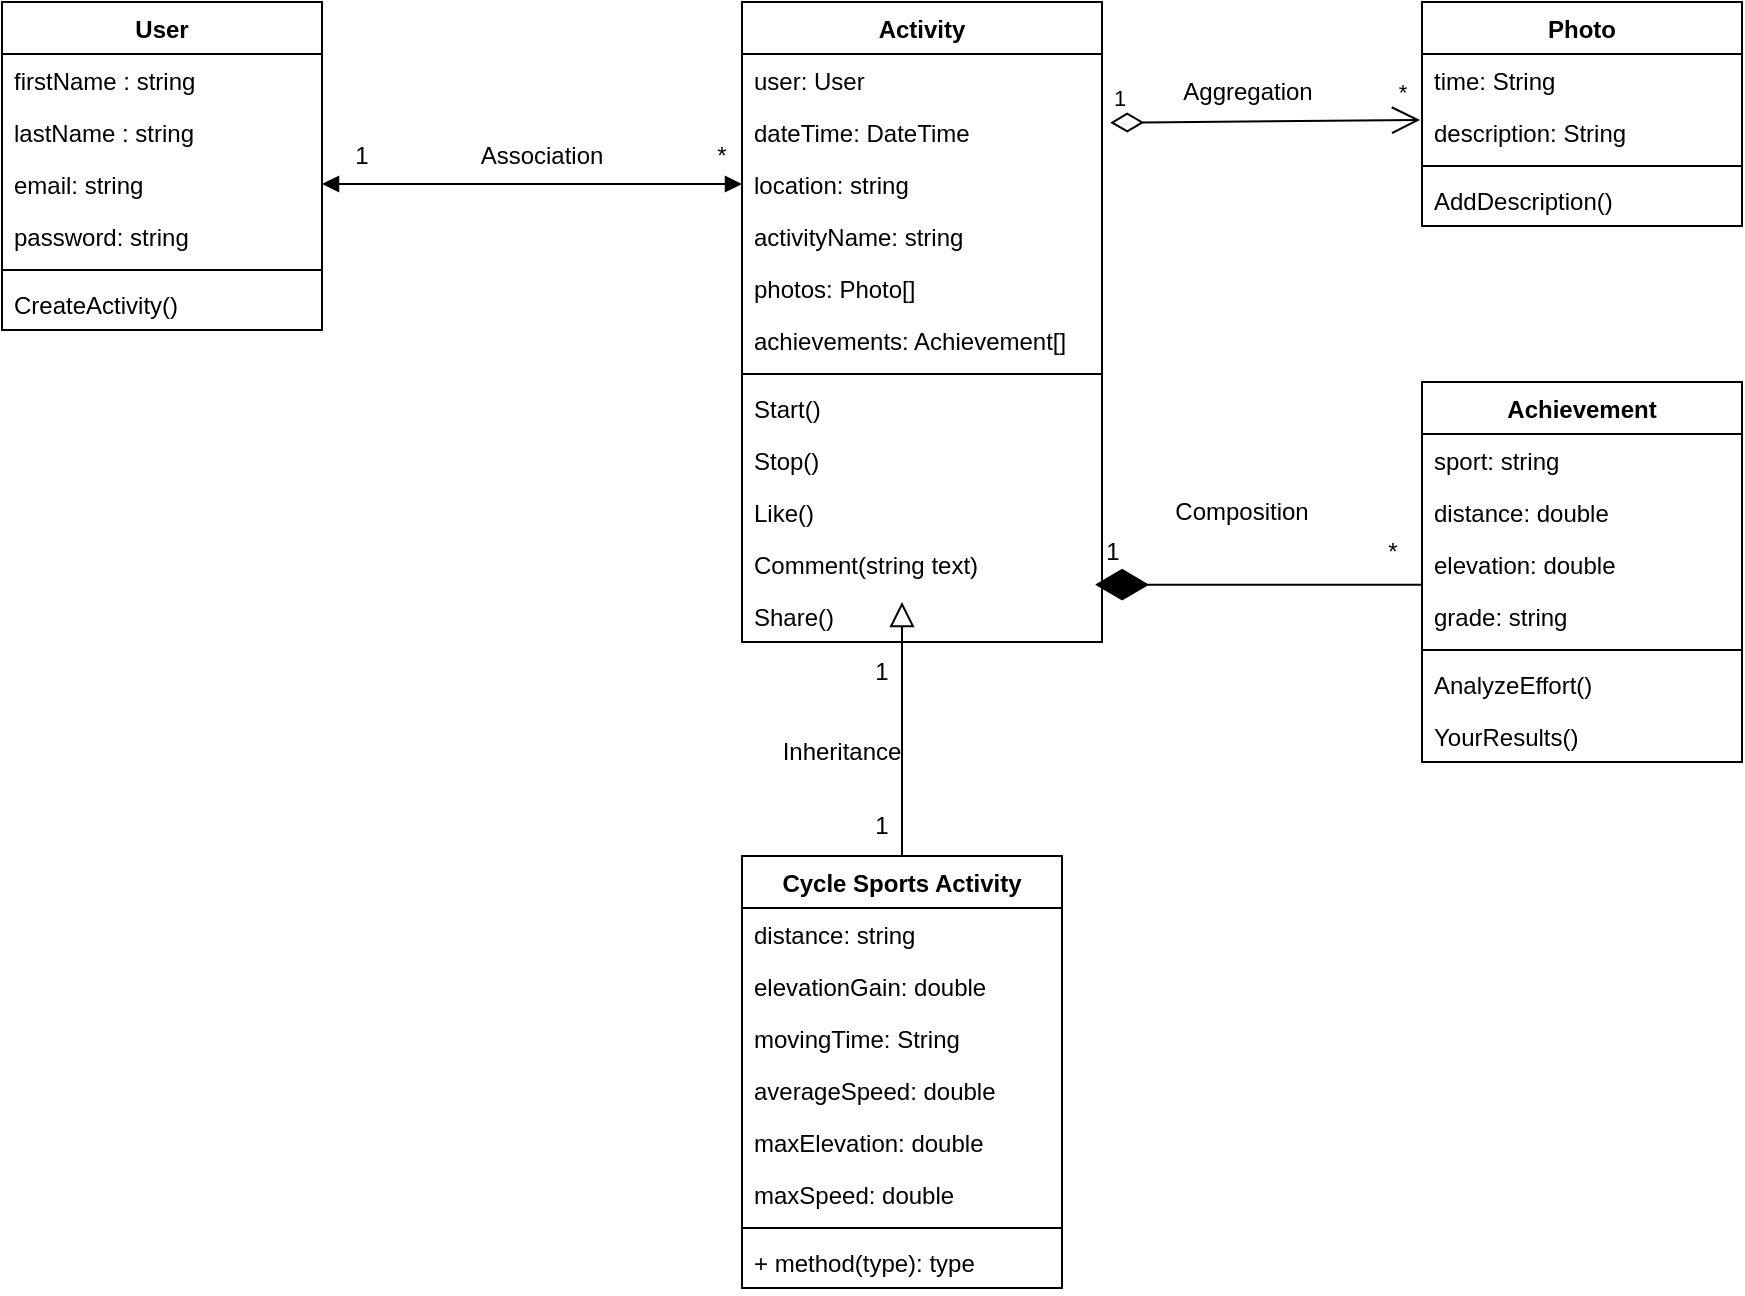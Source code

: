 <mxfile version="20.8.19" type="device"><diagram id="C5RBs43oDa-KdzZeNtuy" name="Page-1"><mxGraphModel dx="1434" dy="796" grid="1" gridSize="10" guides="1" tooltips="1" connect="1" arrows="1" fold="1" page="1" pageScale="1" pageWidth="827" pageHeight="1169" math="0" shadow="0"><root><mxCell id="WIyWlLk6GJQsqaUBKTNV-0"/><mxCell id="WIyWlLk6GJQsqaUBKTNV-1" parent="WIyWlLk6GJQsqaUBKTNV-0"/><mxCell id="o6L0MVRRE6MHQpoAwsV1-11" value="Activity" style="swimlane;fontStyle=1;align=center;verticalAlign=top;childLayout=stackLayout;horizontal=1;startSize=26;horizontalStack=0;resizeParent=1;resizeParentMax=0;resizeLast=0;collapsible=1;marginBottom=0;" parent="WIyWlLk6GJQsqaUBKTNV-1" vertex="1"><mxGeometry x="440" y="50" width="180" height="320" as="geometry"/></mxCell><mxCell id="o6L0MVRRE6MHQpoAwsV1-12" value="user: User" style="text;strokeColor=none;fillColor=none;align=left;verticalAlign=top;spacingLeft=4;spacingRight=4;overflow=hidden;rotatable=0;points=[[0,0.5],[1,0.5]];portConstraint=eastwest;" parent="o6L0MVRRE6MHQpoAwsV1-11" vertex="1"><mxGeometry y="26" width="180" height="26" as="geometry"/></mxCell><mxCell id="o6L0MVRRE6MHQpoAwsV1-15" value="dateTime: DateTime" style="text;strokeColor=none;fillColor=none;align=left;verticalAlign=top;spacingLeft=4;spacingRight=4;overflow=hidden;rotatable=0;points=[[0,0.5],[1,0.5]];portConstraint=eastwest;" parent="o6L0MVRRE6MHQpoAwsV1-11" vertex="1"><mxGeometry y="52" width="180" height="26" as="geometry"/></mxCell><mxCell id="o6L0MVRRE6MHQpoAwsV1-16" value="location: string " style="text;strokeColor=none;fillColor=none;align=left;verticalAlign=top;spacingLeft=4;spacingRight=4;overflow=hidden;rotatable=0;points=[[0,0.5],[1,0.5]];portConstraint=eastwest;" parent="o6L0MVRRE6MHQpoAwsV1-11" vertex="1"><mxGeometry y="78" width="180" height="26" as="geometry"/></mxCell><mxCell id="o6L0MVRRE6MHQpoAwsV1-17" value="activityName: string " style="text;strokeColor=none;fillColor=none;align=left;verticalAlign=top;spacingLeft=4;spacingRight=4;overflow=hidden;rotatable=0;points=[[0,0.5],[1,0.5]];portConstraint=eastwest;" parent="o6L0MVRRE6MHQpoAwsV1-11" vertex="1"><mxGeometry y="104" width="180" height="26" as="geometry"/></mxCell><mxCell id="Q2yVUJdEQ06yxl1sDuA2-0" value="photos: Photo[]" style="text;strokeColor=none;fillColor=none;align=left;verticalAlign=top;spacingLeft=4;spacingRight=4;overflow=hidden;rotatable=0;points=[[0,0.5],[1,0.5]];portConstraint=eastwest;" vertex="1" parent="o6L0MVRRE6MHQpoAwsV1-11"><mxGeometry y="130" width="180" height="26" as="geometry"/></mxCell><mxCell id="o6L0MVRRE6MHQpoAwsV1-19" value="achievements: Achievement[]" style="text;strokeColor=none;fillColor=none;align=left;verticalAlign=top;spacingLeft=4;spacingRight=4;overflow=hidden;rotatable=0;points=[[0,0.5],[1,0.5]];portConstraint=eastwest;" parent="o6L0MVRRE6MHQpoAwsV1-11" vertex="1"><mxGeometry y="156" width="180" height="26" as="geometry"/></mxCell><mxCell id="o6L0MVRRE6MHQpoAwsV1-13" value="" style="line;strokeWidth=1;fillColor=none;align=left;verticalAlign=middle;spacingTop=-1;spacingLeft=3;spacingRight=3;rotatable=0;labelPosition=right;points=[];portConstraint=eastwest;strokeColor=inherit;" parent="o6L0MVRRE6MHQpoAwsV1-11" vertex="1"><mxGeometry y="182" width="180" height="8" as="geometry"/></mxCell><mxCell id="o6L0MVRRE6MHQpoAwsV1-14" value="Start()" style="text;strokeColor=none;fillColor=none;align=left;verticalAlign=top;spacingLeft=4;spacingRight=4;overflow=hidden;rotatable=0;points=[[0,0.5],[1,0.5]];portConstraint=eastwest;" parent="o6L0MVRRE6MHQpoAwsV1-11" vertex="1"><mxGeometry y="190" width="180" height="26" as="geometry"/></mxCell><mxCell id="o6L0MVRRE6MHQpoAwsV1-27" value="Stop()" style="text;strokeColor=none;fillColor=none;align=left;verticalAlign=top;spacingLeft=4;spacingRight=4;overflow=hidden;rotatable=0;points=[[0,0.5],[1,0.5]];portConstraint=eastwest;" parent="o6L0MVRRE6MHQpoAwsV1-11" vertex="1"><mxGeometry y="216" width="180" height="26" as="geometry"/></mxCell><mxCell id="o6L0MVRRE6MHQpoAwsV1-26" value="Like()" style="text;strokeColor=none;fillColor=none;align=left;verticalAlign=top;spacingLeft=4;spacingRight=4;overflow=hidden;rotatable=0;points=[[0,0.5],[1,0.5]];portConstraint=eastwest;" parent="o6L0MVRRE6MHQpoAwsV1-11" vertex="1"><mxGeometry y="242" width="180" height="26" as="geometry"/></mxCell><mxCell id="o6L0MVRRE6MHQpoAwsV1-20" value="Comment(string text)" style="text;strokeColor=none;fillColor=none;align=left;verticalAlign=top;spacingLeft=4;spacingRight=4;overflow=hidden;rotatable=0;points=[[0,0.5],[1,0.5]];portConstraint=eastwest;" parent="o6L0MVRRE6MHQpoAwsV1-11" vertex="1"><mxGeometry y="268" width="180" height="26" as="geometry"/></mxCell><mxCell id="o6L0MVRRE6MHQpoAwsV1-21" value="Share()" style="text;strokeColor=none;fillColor=none;align=left;verticalAlign=top;spacingLeft=4;spacingRight=4;overflow=hidden;rotatable=0;points=[[0,0.5],[1,0.5]];portConstraint=eastwest;" parent="o6L0MVRRE6MHQpoAwsV1-11" vertex="1"><mxGeometry y="294" width="180" height="26" as="geometry"/></mxCell><mxCell id="o6L0MVRRE6MHQpoAwsV1-36" value="Photo" style="swimlane;fontStyle=1;align=center;verticalAlign=top;childLayout=stackLayout;horizontal=1;startSize=26;horizontalStack=0;resizeParent=1;resizeParentMax=0;resizeLast=0;collapsible=1;marginBottom=0;" parent="WIyWlLk6GJQsqaUBKTNV-1" vertex="1"><mxGeometry x="780" y="50" width="160" height="112" as="geometry"/></mxCell><mxCell id="o6L0MVRRE6MHQpoAwsV1-37" value="time: String" style="text;strokeColor=none;fillColor=none;align=left;verticalAlign=top;spacingLeft=4;spacingRight=4;overflow=hidden;rotatable=0;points=[[0,0.5],[1,0.5]];portConstraint=eastwest;" parent="o6L0MVRRE6MHQpoAwsV1-36" vertex="1"><mxGeometry y="26" width="160" height="26" as="geometry"/></mxCell><mxCell id="o6L0MVRRE6MHQpoAwsV1-49" value="description: String" style="text;strokeColor=none;fillColor=none;align=left;verticalAlign=top;spacingLeft=4;spacingRight=4;overflow=hidden;rotatable=0;points=[[0,0.5],[1,0.5]];portConstraint=eastwest;" parent="o6L0MVRRE6MHQpoAwsV1-36" vertex="1"><mxGeometry y="52" width="160" height="26" as="geometry"/></mxCell><mxCell id="o6L0MVRRE6MHQpoAwsV1-38" value="" style="line;strokeWidth=1;fillColor=none;align=left;verticalAlign=middle;spacingTop=-1;spacingLeft=3;spacingRight=3;rotatable=0;labelPosition=right;points=[];portConstraint=eastwest;strokeColor=inherit;" parent="o6L0MVRRE6MHQpoAwsV1-36" vertex="1"><mxGeometry y="78" width="160" height="8" as="geometry"/></mxCell><mxCell id="o6L0MVRRE6MHQpoAwsV1-39" value="AddDescription()" style="text;strokeColor=none;fillColor=none;align=left;verticalAlign=top;spacingLeft=4;spacingRight=4;overflow=hidden;rotatable=0;points=[[0,0.5],[1,0.5]];portConstraint=eastwest;" parent="o6L0MVRRE6MHQpoAwsV1-36" vertex="1"><mxGeometry y="86" width="160" height="26" as="geometry"/></mxCell><mxCell id="o6L0MVRRE6MHQpoAwsV1-50" value="Achievement" style="swimlane;fontStyle=1;align=center;verticalAlign=top;childLayout=stackLayout;horizontal=1;startSize=26;horizontalStack=0;resizeParent=1;resizeParentMax=0;resizeLast=0;collapsible=1;marginBottom=0;" parent="WIyWlLk6GJQsqaUBKTNV-1" vertex="1"><mxGeometry x="780" y="240" width="160" height="190" as="geometry"/></mxCell><mxCell id="o6L0MVRRE6MHQpoAwsV1-51" value="sport: string&#10;" style="text;strokeColor=none;fillColor=none;align=left;verticalAlign=top;spacingLeft=4;spacingRight=4;overflow=hidden;rotatable=0;points=[[0,0.5],[1,0.5]];portConstraint=eastwest;" parent="o6L0MVRRE6MHQpoAwsV1-50" vertex="1"><mxGeometry y="26" width="160" height="26" as="geometry"/></mxCell><mxCell id="o6L0MVRRE6MHQpoAwsV1-54" value="distance: double" style="text;strokeColor=none;fillColor=none;align=left;verticalAlign=top;spacingLeft=4;spacingRight=4;overflow=hidden;rotatable=0;points=[[0,0.5],[1,0.5]];portConstraint=eastwest;" parent="o6L0MVRRE6MHQpoAwsV1-50" vertex="1"><mxGeometry y="52" width="160" height="26" as="geometry"/></mxCell><mxCell id="o6L0MVRRE6MHQpoAwsV1-56" value="elevation: double" style="text;strokeColor=none;fillColor=none;align=left;verticalAlign=top;spacingLeft=4;spacingRight=4;overflow=hidden;rotatable=0;points=[[0,0.5],[1,0.5]];portConstraint=eastwest;" parent="o6L0MVRRE6MHQpoAwsV1-50" vertex="1"><mxGeometry y="78" width="160" height="26" as="geometry"/></mxCell><mxCell id="o6L0MVRRE6MHQpoAwsV1-57" value="grade: string" style="text;strokeColor=none;fillColor=none;align=left;verticalAlign=top;spacingLeft=4;spacingRight=4;overflow=hidden;rotatable=0;points=[[0,0.5],[1,0.5]];portConstraint=eastwest;" parent="o6L0MVRRE6MHQpoAwsV1-50" vertex="1"><mxGeometry y="104" width="160" height="26" as="geometry"/></mxCell><mxCell id="o6L0MVRRE6MHQpoAwsV1-52" value="" style="line;strokeWidth=1;fillColor=none;align=left;verticalAlign=middle;spacingTop=-1;spacingLeft=3;spacingRight=3;rotatable=0;labelPosition=right;points=[];portConstraint=eastwest;strokeColor=inherit;" parent="o6L0MVRRE6MHQpoAwsV1-50" vertex="1"><mxGeometry y="130" width="160" height="8" as="geometry"/></mxCell><mxCell id="o6L0MVRRE6MHQpoAwsV1-53" value="AnalyzeEffort()" style="text;strokeColor=none;fillColor=none;align=left;verticalAlign=top;spacingLeft=4;spacingRight=4;overflow=hidden;rotatable=0;points=[[0,0.5],[1,0.5]];portConstraint=eastwest;" parent="o6L0MVRRE6MHQpoAwsV1-50" vertex="1"><mxGeometry y="138" width="160" height="26" as="geometry"/></mxCell><mxCell id="o6L0MVRRE6MHQpoAwsV1-55" value="YourResults()" style="text;strokeColor=none;fillColor=none;align=left;verticalAlign=top;spacingLeft=4;spacingRight=4;overflow=hidden;rotatable=0;points=[[0,0.5],[1,0.5]];portConstraint=eastwest;" parent="o6L0MVRRE6MHQpoAwsV1-50" vertex="1"><mxGeometry y="164" width="160" height="26" as="geometry"/></mxCell><mxCell id="o6L0MVRRE6MHQpoAwsV1-63" value="1" style="endArrow=open;html=1;endSize=12;startArrow=diamondThin;startSize=14;startFill=0;align=left;verticalAlign=bottom;rounded=0;exitX=1.023;exitY=0.321;exitDx=0;exitDy=0;exitPerimeter=0;entryX=-0.006;entryY=0.269;entryDx=0;entryDy=0;entryPerimeter=0;" parent="WIyWlLk6GJQsqaUBKTNV-1" source="o6L0MVRRE6MHQpoAwsV1-15" edge="1" target="o6L0MVRRE6MHQpoAwsV1-49"><mxGeometry x="-1" y="3" relative="1" as="geometry"><mxPoint x="620" y="220" as="sourcePoint"/><mxPoint x="760" y="109" as="targetPoint"/></mxGeometry></mxCell><mxCell id="0hP5-oJ4GuAg51ik-DVB-3" value="*" style="edgeLabel;html=1;align=center;verticalAlign=middle;resizable=0;points=[];" parent="o6L0MVRRE6MHQpoAwsV1-63" vertex="1" connectable="0"><mxGeometry x="-0.855" y="-1" relative="1" as="geometry"><mxPoint x="135" y="-16" as="offset"/></mxGeometry></mxCell><mxCell id="o6L0MVRRE6MHQpoAwsV1-69" value="Cycle Sports Activity" style="swimlane;fontStyle=1;align=center;verticalAlign=top;childLayout=stackLayout;horizontal=1;startSize=26;horizontalStack=0;resizeParent=1;resizeParentMax=0;resizeLast=0;collapsible=1;marginBottom=0;" parent="WIyWlLk6GJQsqaUBKTNV-1" vertex="1"><mxGeometry x="440" y="477" width="160" height="216" as="geometry"/></mxCell><mxCell id="o6L0MVRRE6MHQpoAwsV1-70" value="distance: string" style="text;strokeColor=none;fillColor=none;align=left;verticalAlign=top;spacingLeft=4;spacingRight=4;overflow=hidden;rotatable=0;points=[[0,0.5],[1,0.5]];portConstraint=eastwest;" parent="o6L0MVRRE6MHQpoAwsV1-69" vertex="1"><mxGeometry y="26" width="160" height="26" as="geometry"/></mxCell><mxCell id="o6L0MVRRE6MHQpoAwsV1-147" value="elevationGain: double" style="text;strokeColor=none;fillColor=none;align=left;verticalAlign=top;spacingLeft=4;spacingRight=4;overflow=hidden;rotatable=0;points=[[0,0.5],[1,0.5]];portConstraint=eastwest;" parent="o6L0MVRRE6MHQpoAwsV1-69" vertex="1"><mxGeometry y="52" width="160" height="26" as="geometry"/></mxCell><mxCell id="o6L0MVRRE6MHQpoAwsV1-148" value="movingTime: String" style="text;strokeColor=none;fillColor=none;align=left;verticalAlign=top;spacingLeft=4;spacingRight=4;overflow=hidden;rotatable=0;points=[[0,0.5],[1,0.5]];portConstraint=eastwest;" parent="o6L0MVRRE6MHQpoAwsV1-69" vertex="1"><mxGeometry y="78" width="160" height="26" as="geometry"/></mxCell><mxCell id="o6L0MVRRE6MHQpoAwsV1-149" value="averageSpeed: double" style="text;strokeColor=none;fillColor=none;align=left;verticalAlign=top;spacingLeft=4;spacingRight=4;overflow=hidden;rotatable=0;points=[[0,0.5],[1,0.5]];portConstraint=eastwest;" parent="o6L0MVRRE6MHQpoAwsV1-69" vertex="1"><mxGeometry y="104" width="160" height="26" as="geometry"/></mxCell><mxCell id="o6L0MVRRE6MHQpoAwsV1-150" value="maxElevation: double" style="text;strokeColor=none;fillColor=none;align=left;verticalAlign=top;spacingLeft=4;spacingRight=4;overflow=hidden;rotatable=0;points=[[0,0.5],[1,0.5]];portConstraint=eastwest;" parent="o6L0MVRRE6MHQpoAwsV1-69" vertex="1"><mxGeometry y="130" width="160" height="26" as="geometry"/></mxCell><mxCell id="o6L0MVRRE6MHQpoAwsV1-151" value="maxSpeed: double" style="text;strokeColor=none;fillColor=none;align=left;verticalAlign=top;spacingLeft=4;spacingRight=4;overflow=hidden;rotatable=0;points=[[0,0.5],[1,0.5]];portConstraint=eastwest;" parent="o6L0MVRRE6MHQpoAwsV1-69" vertex="1"><mxGeometry y="156" width="160" height="26" as="geometry"/></mxCell><mxCell id="o6L0MVRRE6MHQpoAwsV1-71" value="" style="line;strokeWidth=1;fillColor=none;align=left;verticalAlign=middle;spacingTop=-1;spacingLeft=3;spacingRight=3;rotatable=0;labelPosition=right;points=[];portConstraint=eastwest;strokeColor=inherit;" parent="o6L0MVRRE6MHQpoAwsV1-69" vertex="1"><mxGeometry y="182" width="160" height="8" as="geometry"/></mxCell><mxCell id="o6L0MVRRE6MHQpoAwsV1-72" value="+ method(type): type" style="text;strokeColor=none;fillColor=none;align=left;verticalAlign=top;spacingLeft=4;spacingRight=4;overflow=hidden;rotatable=0;points=[[0,0.5],[1,0.5]];portConstraint=eastwest;" parent="o6L0MVRRE6MHQpoAwsV1-69" vertex="1"><mxGeometry y="190" width="160" height="26" as="geometry"/></mxCell><mxCell id="o6L0MVRRE6MHQpoAwsV1-77" value="" style="endArrow=block;endSize=10;endFill=0;shadow=0;strokeWidth=1;rounded=0;elbow=vertical;exitX=0.5;exitY=0;exitDx=0;exitDy=0;" parent="WIyWlLk6GJQsqaUBKTNV-1" source="o6L0MVRRE6MHQpoAwsV1-69" edge="1"><mxGeometry width="160" relative="1" as="geometry"><mxPoint x="383" y="-70" as="sourcePoint"/><mxPoint x="520" y="350" as="targetPoint"/></mxGeometry></mxCell><mxCell id="o6L0MVRRE6MHQpoAwsV1-121" value="User" style="swimlane;fontStyle=1;align=center;verticalAlign=top;childLayout=stackLayout;horizontal=1;startSize=26;horizontalStack=0;resizeParent=1;resizeParentMax=0;resizeLast=0;collapsible=1;marginBottom=0;" parent="WIyWlLk6GJQsqaUBKTNV-1" vertex="1"><mxGeometry x="70" y="50" width="160" height="164" as="geometry"/></mxCell><mxCell id="o6L0MVRRE6MHQpoAwsV1-122" value="firstName : string" style="text;strokeColor=none;fillColor=none;align=left;verticalAlign=top;spacingLeft=4;spacingRight=4;overflow=hidden;rotatable=0;points=[[0,0.5],[1,0.5]];portConstraint=eastwest;" parent="o6L0MVRRE6MHQpoAwsV1-121" vertex="1"><mxGeometry y="26" width="160" height="26" as="geometry"/></mxCell><mxCell id="o6L0MVRRE6MHQpoAwsV1-125" value="lastName : string" style="text;strokeColor=none;fillColor=none;align=left;verticalAlign=top;spacingLeft=4;spacingRight=4;overflow=hidden;rotatable=0;points=[[0,0.5],[1,0.5]];portConstraint=eastwest;" parent="o6L0MVRRE6MHQpoAwsV1-121" vertex="1"><mxGeometry y="52" width="160" height="26" as="geometry"/></mxCell><mxCell id="o6L0MVRRE6MHQpoAwsV1-127" value="email: string" style="text;strokeColor=none;fillColor=none;align=left;verticalAlign=top;spacingLeft=4;spacingRight=4;overflow=hidden;rotatable=0;points=[[0,0.5],[1,0.5]];portConstraint=eastwest;" parent="o6L0MVRRE6MHQpoAwsV1-121" vertex="1"><mxGeometry y="78" width="160" height="26" as="geometry"/></mxCell><mxCell id="o6L0MVRRE6MHQpoAwsV1-146" value="password: string" style="text;strokeColor=none;fillColor=none;align=left;verticalAlign=top;spacingLeft=4;spacingRight=4;overflow=hidden;rotatable=0;points=[[0,0.5],[1,0.5]];portConstraint=eastwest;" parent="o6L0MVRRE6MHQpoAwsV1-121" vertex="1"><mxGeometry y="104" width="160" height="26" as="geometry"/></mxCell><mxCell id="o6L0MVRRE6MHQpoAwsV1-123" value="" style="line;strokeWidth=1;fillColor=none;align=left;verticalAlign=middle;spacingTop=-1;spacingLeft=3;spacingRight=3;rotatable=0;labelPosition=right;points=[];portConstraint=eastwest;strokeColor=inherit;" parent="o6L0MVRRE6MHQpoAwsV1-121" vertex="1"><mxGeometry y="130" width="160" height="8" as="geometry"/></mxCell><mxCell id="o6L0MVRRE6MHQpoAwsV1-124" value="CreateActivity()" style="text;strokeColor=none;fillColor=none;align=left;verticalAlign=top;spacingLeft=4;spacingRight=4;overflow=hidden;rotatable=0;points=[[0,0.5],[1,0.5]];portConstraint=eastwest;" parent="o6L0MVRRE6MHQpoAwsV1-121" vertex="1"><mxGeometry y="138" width="160" height="26" as="geometry"/></mxCell><mxCell id="o6L0MVRRE6MHQpoAwsV1-126" value="" style="endArrow=block;startArrow=block;endFill=1;startFill=1;html=1;rounded=0;exitX=1;exitY=0.5;exitDx=0;exitDy=0;exitPerimeter=0;" parent="WIyWlLk6GJQsqaUBKTNV-1" source="o6L0MVRRE6MHQpoAwsV1-127" edge="1"><mxGeometry width="160" relative="1" as="geometry"><mxPoint x="230" y="137.41" as="sourcePoint"/><mxPoint x="440" y="141" as="targetPoint"/></mxGeometry></mxCell><mxCell id="o6L0MVRRE6MHQpoAwsV1-152" value="Inheritance" style="text;html=1;strokeColor=none;fillColor=none;align=center;verticalAlign=middle;whiteSpace=wrap;rounded=0;" parent="WIyWlLk6GJQsqaUBKTNV-1" vertex="1"><mxGeometry x="460" y="410" width="60" height="30" as="geometry"/></mxCell><mxCell id="o6L0MVRRE6MHQpoAwsV1-154" value="Association" style="text;html=1;strokeColor=none;fillColor=none;align=center;verticalAlign=middle;whiteSpace=wrap;rounded=0;" parent="WIyWlLk6GJQsqaUBKTNV-1" vertex="1"><mxGeometry x="310" y="112" width="60" height="30" as="geometry"/></mxCell><mxCell id="o6L0MVRRE6MHQpoAwsV1-155" value="Aggregation" style="text;html=1;strokeColor=none;fillColor=none;align=center;verticalAlign=middle;whiteSpace=wrap;rounded=0;" parent="WIyWlLk6GJQsqaUBKTNV-1" vertex="1"><mxGeometry x="663" y="80" width="60" height="30" as="geometry"/></mxCell><mxCell id="o6L0MVRRE6MHQpoAwsV1-167" value="" style="endArrow=diamondThin;endFill=1;endSize=24;html=1;rounded=0;entryX=0.981;entryY=-0.103;entryDx=0;entryDy=0;entryPerimeter=0;exitX=0;exitY=0.897;exitDx=0;exitDy=0;exitPerimeter=0;" parent="WIyWlLk6GJQsqaUBKTNV-1" source="o6L0MVRRE6MHQpoAwsV1-56" target="o6L0MVRRE6MHQpoAwsV1-21" edge="1"><mxGeometry width="160" relative="1" as="geometry"><mxPoint x="760" y="320" as="sourcePoint"/><mxPoint x="620" y="322" as="targetPoint"/></mxGeometry></mxCell><mxCell id="o6L0MVRRE6MHQpoAwsV1-171" value="Composition" style="text;html=1;strokeColor=none;fillColor=none;align=center;verticalAlign=middle;whiteSpace=wrap;rounded=0;" parent="WIyWlLk6GJQsqaUBKTNV-1" vertex="1"><mxGeometry x="660" y="290" width="60" height="30" as="geometry"/></mxCell><mxCell id="0hP5-oJ4GuAg51ik-DVB-0" value="1" style="text;html=1;strokeColor=none;fillColor=none;align=center;verticalAlign=middle;whiteSpace=wrap;rounded=0;" parent="WIyWlLk6GJQsqaUBKTNV-1" vertex="1"><mxGeometry x="220" y="112" width="60" height="30" as="geometry"/></mxCell><mxCell id="0hP5-oJ4GuAg51ik-DVB-1" value="*" style="text;html=1;strokeColor=none;fillColor=none;align=center;verticalAlign=middle;whiteSpace=wrap;rounded=0;" parent="WIyWlLk6GJQsqaUBKTNV-1" vertex="1"><mxGeometry x="400" y="112" width="60" height="30" as="geometry"/></mxCell><mxCell id="0hP5-oJ4GuAg51ik-DVB-4" value="1" style="text;html=1;align=center;verticalAlign=middle;resizable=0;points=[];autosize=1;strokeColor=none;fillColor=none;" parent="WIyWlLk6GJQsqaUBKTNV-1" vertex="1"><mxGeometry x="610" y="310" width="30" height="30" as="geometry"/></mxCell><mxCell id="0hP5-oJ4GuAg51ik-DVB-6" value="*" style="text;html=1;align=center;verticalAlign=middle;resizable=0;points=[];autosize=1;strokeColor=none;fillColor=none;" parent="WIyWlLk6GJQsqaUBKTNV-1" vertex="1"><mxGeometry x="750" y="310" width="30" height="30" as="geometry"/></mxCell><mxCell id="0hP5-oJ4GuAg51ik-DVB-7" value="1" style="text;html=1;strokeColor=none;fillColor=none;align=center;verticalAlign=middle;whiteSpace=wrap;rounded=0;" parent="WIyWlLk6GJQsqaUBKTNV-1" vertex="1"><mxGeometry x="480" y="370" width="60" height="30" as="geometry"/></mxCell><mxCell id="0hP5-oJ4GuAg51ik-DVB-8" value="1" style="text;html=1;strokeColor=none;fillColor=none;align=center;verticalAlign=middle;whiteSpace=wrap;rounded=0;" parent="WIyWlLk6GJQsqaUBKTNV-1" vertex="1"><mxGeometry x="480" y="447" width="60" height="30" as="geometry"/></mxCell></root></mxGraphModel></diagram></mxfile>